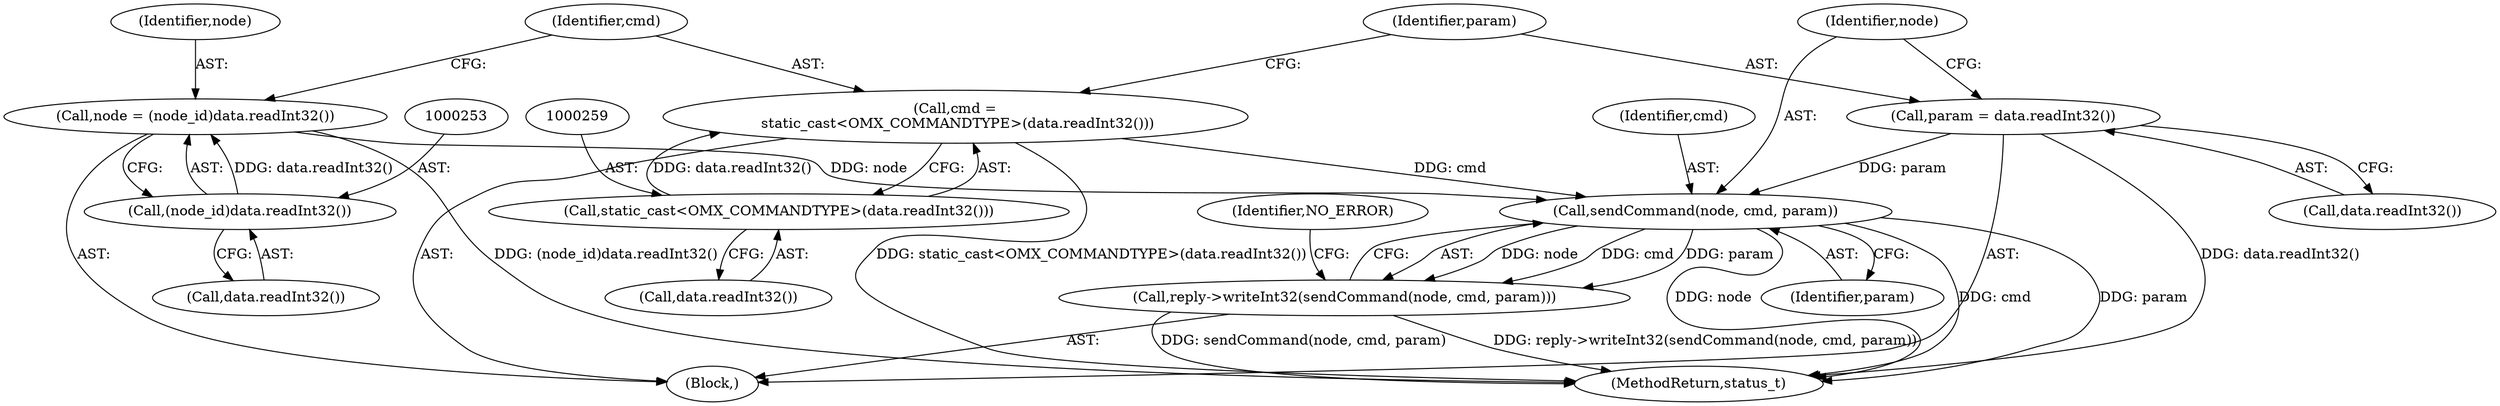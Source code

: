digraph "0_Android_db829699d3293f254a7387894303451a91278986@API" {
"1000266" [label="(Call,sendCommand(node, cmd, param))"];
"1000250" [label="(Call,node = (node_id)data.readInt32())"];
"1000252" [label="(Call,(node_id)data.readInt32())"];
"1000256" [label="(Call,cmd =\n static_cast<OMX_COMMANDTYPE>(data.readInt32()))"];
"1000258" [label="(Call,static_cast<OMX_COMMANDTYPE>(data.readInt32()))"];
"1000262" [label="(Call,param = data.readInt32())"];
"1000265" [label="(Call,reply->writeInt32(sendCommand(node, cmd, param)))"];
"1001364" [label="(MethodReturn,status_t)"];
"1000268" [label="(Identifier,cmd)"];
"1000265" [label="(Call,reply->writeInt32(sendCommand(node, cmd, param)))"];
"1000244" [label="(Block,)"];
"1000267" [label="(Identifier,node)"];
"1000264" [label="(Call,data.readInt32())"];
"1000251" [label="(Identifier,node)"];
"1000266" [label="(Call,sendCommand(node, cmd, param))"];
"1000256" [label="(Call,cmd =\n static_cast<OMX_COMMANDTYPE>(data.readInt32()))"];
"1000258" [label="(Call,static_cast<OMX_COMMANDTYPE>(data.readInt32()))"];
"1000260" [label="(Call,data.readInt32())"];
"1000254" [label="(Call,data.readInt32())"];
"1000262" [label="(Call,param = data.readInt32())"];
"1000257" [label="(Identifier,cmd)"];
"1000263" [label="(Identifier,param)"];
"1000269" [label="(Identifier,param)"];
"1000271" [label="(Identifier,NO_ERROR)"];
"1000252" [label="(Call,(node_id)data.readInt32())"];
"1000250" [label="(Call,node = (node_id)data.readInt32())"];
"1000266" -> "1000265"  [label="AST: "];
"1000266" -> "1000269"  [label="CFG: "];
"1000267" -> "1000266"  [label="AST: "];
"1000268" -> "1000266"  [label="AST: "];
"1000269" -> "1000266"  [label="AST: "];
"1000265" -> "1000266"  [label="CFG: "];
"1000266" -> "1001364"  [label="DDG: param"];
"1000266" -> "1001364"  [label="DDG: node"];
"1000266" -> "1001364"  [label="DDG: cmd"];
"1000266" -> "1000265"  [label="DDG: node"];
"1000266" -> "1000265"  [label="DDG: cmd"];
"1000266" -> "1000265"  [label="DDG: param"];
"1000250" -> "1000266"  [label="DDG: node"];
"1000256" -> "1000266"  [label="DDG: cmd"];
"1000262" -> "1000266"  [label="DDG: param"];
"1000250" -> "1000244"  [label="AST: "];
"1000250" -> "1000252"  [label="CFG: "];
"1000251" -> "1000250"  [label="AST: "];
"1000252" -> "1000250"  [label="AST: "];
"1000257" -> "1000250"  [label="CFG: "];
"1000250" -> "1001364"  [label="DDG: (node_id)data.readInt32()"];
"1000252" -> "1000250"  [label="DDG: data.readInt32()"];
"1000252" -> "1000254"  [label="CFG: "];
"1000253" -> "1000252"  [label="AST: "];
"1000254" -> "1000252"  [label="AST: "];
"1000256" -> "1000244"  [label="AST: "];
"1000256" -> "1000258"  [label="CFG: "];
"1000257" -> "1000256"  [label="AST: "];
"1000258" -> "1000256"  [label="AST: "];
"1000263" -> "1000256"  [label="CFG: "];
"1000256" -> "1001364"  [label="DDG: static_cast<OMX_COMMANDTYPE>(data.readInt32())"];
"1000258" -> "1000256"  [label="DDG: data.readInt32()"];
"1000258" -> "1000260"  [label="CFG: "];
"1000259" -> "1000258"  [label="AST: "];
"1000260" -> "1000258"  [label="AST: "];
"1000262" -> "1000244"  [label="AST: "];
"1000262" -> "1000264"  [label="CFG: "];
"1000263" -> "1000262"  [label="AST: "];
"1000264" -> "1000262"  [label="AST: "];
"1000267" -> "1000262"  [label="CFG: "];
"1000262" -> "1001364"  [label="DDG: data.readInt32()"];
"1000265" -> "1000244"  [label="AST: "];
"1000271" -> "1000265"  [label="CFG: "];
"1000265" -> "1001364"  [label="DDG: reply->writeInt32(sendCommand(node, cmd, param))"];
"1000265" -> "1001364"  [label="DDG: sendCommand(node, cmd, param)"];
}
